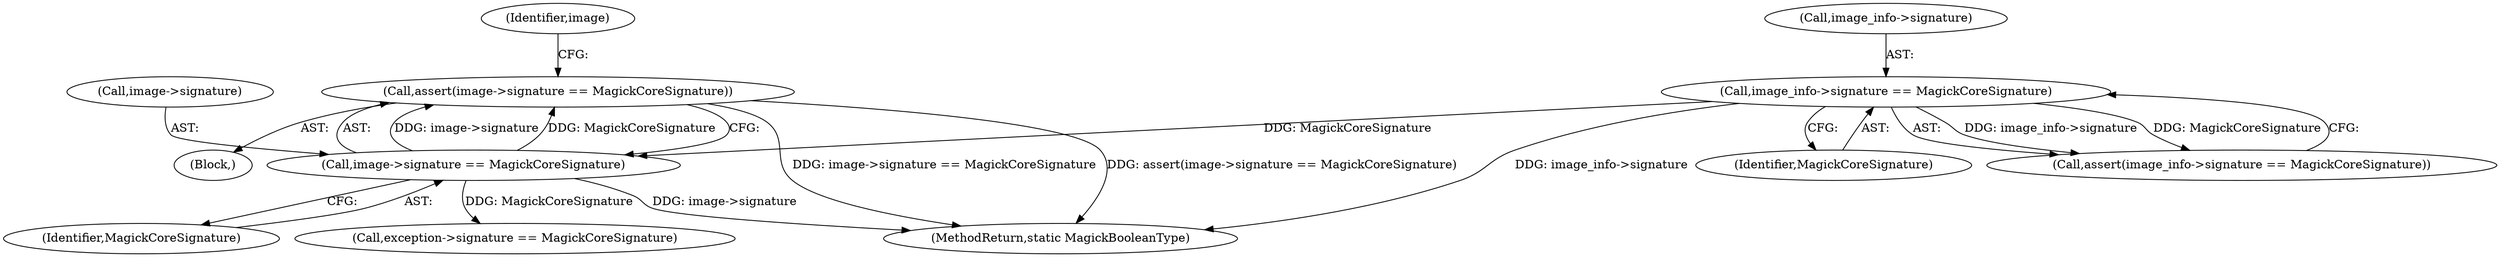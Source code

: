 digraph "0_ImageMagick_4cc6ec8a4197d4c008577127736bf7985d632323@API" {
"1000164" [label="(Call,assert(image->signature == MagickCoreSignature))"];
"1000165" [label="(Call,image->signature == MagickCoreSignature)"];
"1000153" [label="(Call,image_info->signature == MagickCoreSignature)"];
"1000157" [label="(Identifier,MagickCoreSignature)"];
"1000166" [label="(Call,image->signature)"];
"1000129" [label="(Block,)"];
"1000192" [label="(Call,exception->signature == MagickCoreSignature)"];
"1000152" [label="(Call,assert(image_info->signature == MagickCoreSignature))"];
"1000165" [label="(Call,image->signature == MagickCoreSignature)"];
"1000173" [label="(Identifier,image)"];
"1002596" [label="(MethodReturn,static MagickBooleanType)"];
"1000153" [label="(Call,image_info->signature == MagickCoreSignature)"];
"1000154" [label="(Call,image_info->signature)"];
"1000169" [label="(Identifier,MagickCoreSignature)"];
"1000164" [label="(Call,assert(image->signature == MagickCoreSignature))"];
"1000164" -> "1000129"  [label="AST: "];
"1000164" -> "1000165"  [label="CFG: "];
"1000165" -> "1000164"  [label="AST: "];
"1000173" -> "1000164"  [label="CFG: "];
"1000164" -> "1002596"  [label="DDG: assert(image->signature == MagickCoreSignature)"];
"1000164" -> "1002596"  [label="DDG: image->signature == MagickCoreSignature"];
"1000165" -> "1000164"  [label="DDG: image->signature"];
"1000165" -> "1000164"  [label="DDG: MagickCoreSignature"];
"1000165" -> "1000169"  [label="CFG: "];
"1000166" -> "1000165"  [label="AST: "];
"1000169" -> "1000165"  [label="AST: "];
"1000165" -> "1002596"  [label="DDG: image->signature"];
"1000153" -> "1000165"  [label="DDG: MagickCoreSignature"];
"1000165" -> "1000192"  [label="DDG: MagickCoreSignature"];
"1000153" -> "1000152"  [label="AST: "];
"1000153" -> "1000157"  [label="CFG: "];
"1000154" -> "1000153"  [label="AST: "];
"1000157" -> "1000153"  [label="AST: "];
"1000152" -> "1000153"  [label="CFG: "];
"1000153" -> "1002596"  [label="DDG: image_info->signature"];
"1000153" -> "1000152"  [label="DDG: image_info->signature"];
"1000153" -> "1000152"  [label="DDG: MagickCoreSignature"];
}
